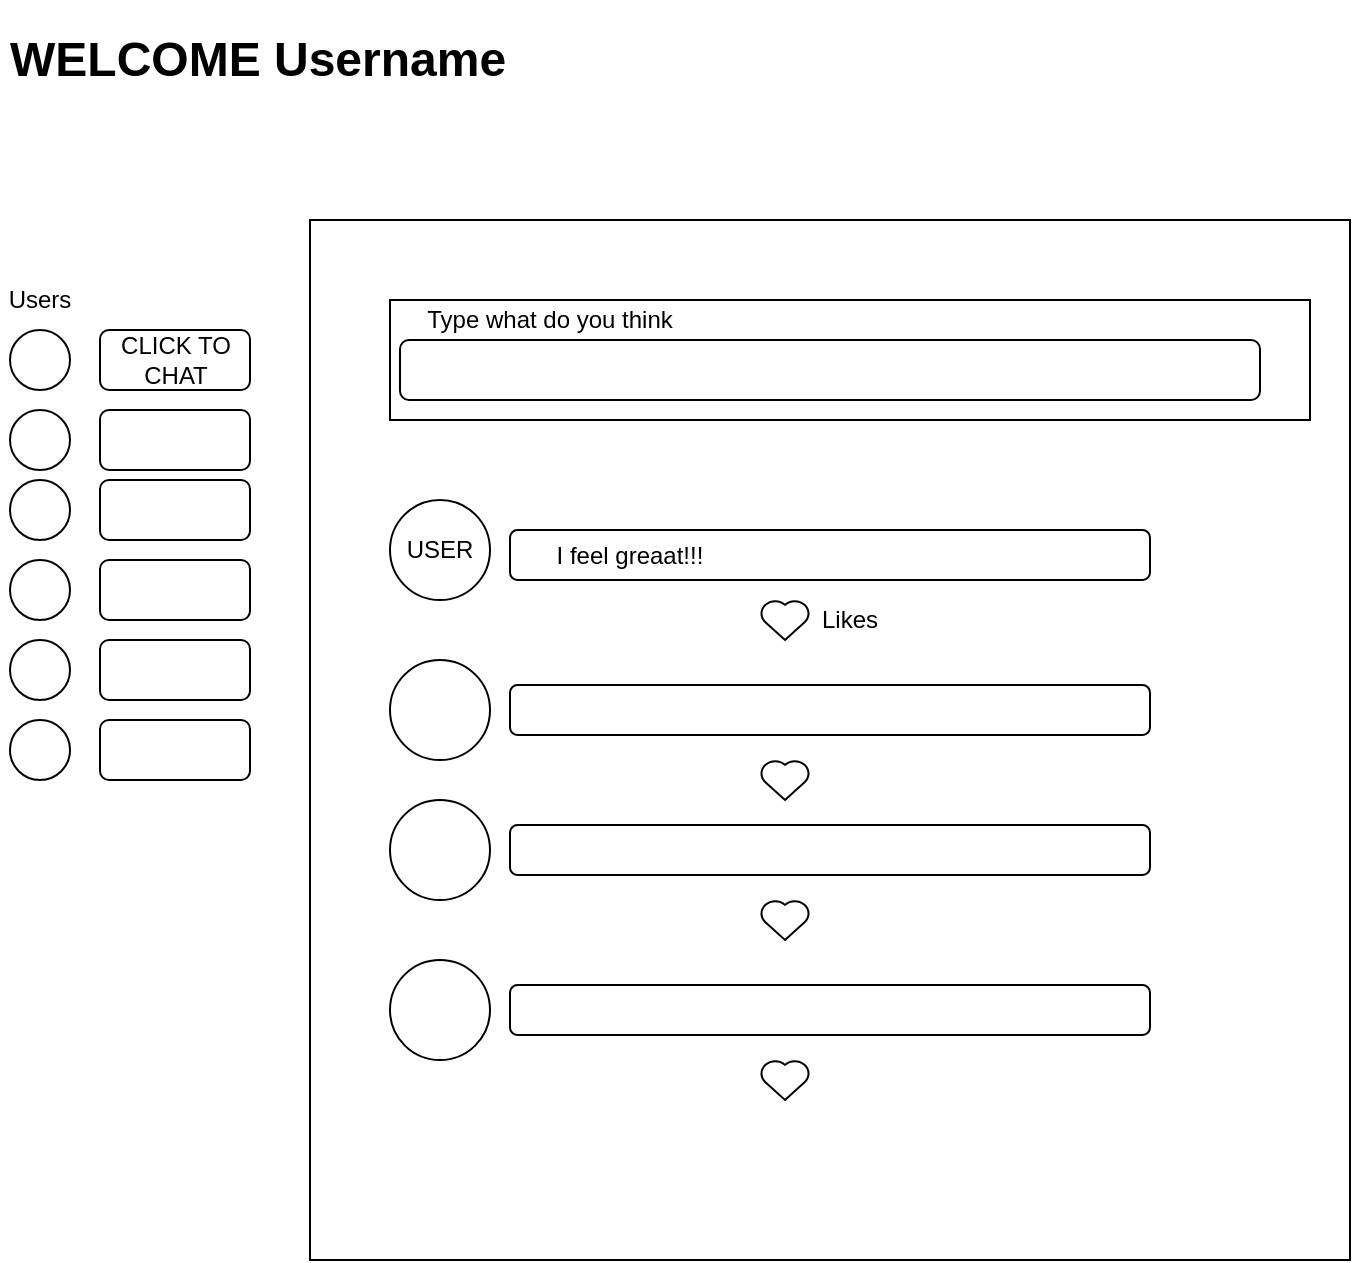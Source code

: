 <mxfile version="14.4.9" type="github">
  <diagram id="oExPun0NYCDCHldTXq9M" name="Page-1">
    <mxGraphModel dx="1038" dy="548" grid="1" gridSize="10" guides="1" tooltips="1" connect="1" arrows="1" fold="1" page="1" pageScale="1" pageWidth="827" pageHeight="1169" math="0" shadow="0">
      <root>
        <mxCell id="0" />
        <mxCell id="1" parent="0" />
        <mxCell id="j3Enmf15XqCyTin7YHNL-1" value="" style="whiteSpace=wrap;html=1;aspect=fixed;" vertex="1" parent="1">
          <mxGeometry x="160" y="120" width="520" height="520" as="geometry" />
        </mxCell>
        <mxCell id="j3Enmf15XqCyTin7YHNL-2" value="" style="rounded=0;whiteSpace=wrap;html=1;" vertex="1" parent="1">
          <mxGeometry x="200" y="160" width="460" height="60" as="geometry" />
        </mxCell>
        <mxCell id="j3Enmf15XqCyTin7YHNL-4" value="Type what do you think" style="text;html=1;strokeColor=none;fillColor=none;align=center;verticalAlign=middle;whiteSpace=wrap;rounded=0;" vertex="1" parent="1">
          <mxGeometry x="200" y="160" width="160" height="20" as="geometry" />
        </mxCell>
        <mxCell id="j3Enmf15XqCyTin7YHNL-5" value="" style="rounded=1;whiteSpace=wrap;html=1;" vertex="1" parent="1">
          <mxGeometry x="205" y="180" width="430" height="30" as="geometry" />
        </mxCell>
        <mxCell id="j3Enmf15XqCyTin7YHNL-7" value="" style="ellipse;whiteSpace=wrap;html=1;aspect=fixed;" vertex="1" parent="1">
          <mxGeometry x="200" y="260" width="50" height="50" as="geometry" />
        </mxCell>
        <mxCell id="j3Enmf15XqCyTin7YHNL-8" value="" style="ellipse;whiteSpace=wrap;html=1;aspect=fixed;" vertex="1" parent="1">
          <mxGeometry x="200" y="340" width="50" height="50" as="geometry" />
        </mxCell>
        <mxCell id="j3Enmf15XqCyTin7YHNL-13" value="" style="ellipse;whiteSpace=wrap;html=1;aspect=fixed;" vertex="1" parent="1">
          <mxGeometry x="200" y="490" width="50" height="50" as="geometry" />
        </mxCell>
        <mxCell id="j3Enmf15XqCyTin7YHNL-14" value="" style="ellipse;whiteSpace=wrap;html=1;aspect=fixed;" vertex="1" parent="1">
          <mxGeometry x="200" y="410" width="50" height="50" as="geometry" />
        </mxCell>
        <mxCell id="j3Enmf15XqCyTin7YHNL-15" value="USER" style="text;html=1;strokeColor=none;fillColor=none;align=center;verticalAlign=middle;whiteSpace=wrap;rounded=0;" vertex="1" parent="1">
          <mxGeometry x="205" y="275" width="40" height="20" as="geometry" />
        </mxCell>
        <mxCell id="j3Enmf15XqCyTin7YHNL-16" value="" style="rounded=1;whiteSpace=wrap;html=1;" vertex="1" parent="1">
          <mxGeometry x="260" y="275" width="320" height="25" as="geometry" />
        </mxCell>
        <mxCell id="j3Enmf15XqCyTin7YHNL-17" value="" style="verticalLabelPosition=bottom;verticalAlign=top;html=1;shape=mxgraph.basic.heart" vertex="1" parent="1">
          <mxGeometry x="385" y="310" width="25" height="20" as="geometry" />
        </mxCell>
        <mxCell id="j3Enmf15XqCyTin7YHNL-18" value="Likes" style="text;html=1;strokeColor=none;fillColor=none;align=center;verticalAlign=middle;whiteSpace=wrap;rounded=0;" vertex="1" parent="1">
          <mxGeometry x="410" y="310" width="40" height="20" as="geometry" />
        </mxCell>
        <mxCell id="j3Enmf15XqCyTin7YHNL-20" value="" style="rounded=1;whiteSpace=wrap;html=1;" vertex="1" parent="1">
          <mxGeometry x="260" y="352.5" width="320" height="25" as="geometry" />
        </mxCell>
        <mxCell id="j3Enmf15XqCyTin7YHNL-21" value="" style="rounded=1;whiteSpace=wrap;html=1;" vertex="1" parent="1">
          <mxGeometry x="260" y="422.5" width="320" height="25" as="geometry" />
        </mxCell>
        <mxCell id="j3Enmf15XqCyTin7YHNL-22" value="" style="rounded=1;whiteSpace=wrap;html=1;" vertex="1" parent="1">
          <mxGeometry x="260" y="502.5" width="320" height="25" as="geometry" />
        </mxCell>
        <mxCell id="j3Enmf15XqCyTin7YHNL-23" value="" style="verticalLabelPosition=bottom;verticalAlign=top;html=1;shape=mxgraph.basic.heart" vertex="1" parent="1">
          <mxGeometry x="385" y="390" width="25" height="20" as="geometry" />
        </mxCell>
        <mxCell id="j3Enmf15XqCyTin7YHNL-25" value="" style="verticalLabelPosition=bottom;verticalAlign=top;html=1;shape=mxgraph.basic.heart" vertex="1" parent="1">
          <mxGeometry x="385" y="460" width="25" height="20" as="geometry" />
        </mxCell>
        <mxCell id="j3Enmf15XqCyTin7YHNL-26" style="edgeStyle=orthogonalEdgeStyle;rounded=0;orthogonalLoop=1;jettySize=auto;html=1;exitX=0.5;exitY=1;exitDx=0;exitDy=0;exitPerimeter=0;" edge="1" parent="1" source="j3Enmf15XqCyTin7YHNL-23" target="j3Enmf15XqCyTin7YHNL-23">
          <mxGeometry relative="1" as="geometry" />
        </mxCell>
        <mxCell id="j3Enmf15XqCyTin7YHNL-28" value="" style="verticalLabelPosition=bottom;verticalAlign=top;html=1;shape=mxgraph.basic.heart" vertex="1" parent="1">
          <mxGeometry x="385" y="540" width="25" height="20" as="geometry" />
        </mxCell>
        <mxCell id="j3Enmf15XqCyTin7YHNL-31" value="I feel greaat!!!" style="text;html=1;strokeColor=none;fillColor=none;align=center;verticalAlign=middle;whiteSpace=wrap;rounded=0;" vertex="1" parent="1">
          <mxGeometry x="255" y="277.5" width="130" height="20" as="geometry" />
        </mxCell>
        <mxCell id="j3Enmf15XqCyTin7YHNL-37" value="" style="ellipse;whiteSpace=wrap;html=1;aspect=fixed;" vertex="1" parent="1">
          <mxGeometry x="10" y="175" width="30" height="30" as="geometry" />
        </mxCell>
        <mxCell id="j3Enmf15XqCyTin7YHNL-39" value="" style="ellipse;whiteSpace=wrap;html=1;aspect=fixed;" vertex="1" parent="1">
          <mxGeometry x="10" y="215" width="30" height="30" as="geometry" />
        </mxCell>
        <mxCell id="j3Enmf15XqCyTin7YHNL-40" value="" style="ellipse;whiteSpace=wrap;html=1;aspect=fixed;" vertex="1" parent="1">
          <mxGeometry x="10" y="250" width="30" height="30" as="geometry" />
        </mxCell>
        <mxCell id="j3Enmf15XqCyTin7YHNL-41" value="" style="ellipse;whiteSpace=wrap;html=1;aspect=fixed;" vertex="1" parent="1">
          <mxGeometry x="10" y="290" width="30" height="30" as="geometry" />
        </mxCell>
        <mxCell id="j3Enmf15XqCyTin7YHNL-42" value="" style="ellipse;whiteSpace=wrap;html=1;aspect=fixed;" vertex="1" parent="1">
          <mxGeometry x="10" y="330" width="30" height="30" as="geometry" />
        </mxCell>
        <mxCell id="j3Enmf15XqCyTin7YHNL-43" value="" style="ellipse;whiteSpace=wrap;html=1;aspect=fixed;" vertex="1" parent="1">
          <mxGeometry x="10" y="370" width="30" height="30" as="geometry" />
        </mxCell>
        <mxCell id="j3Enmf15XqCyTin7YHNL-46" value="Users" style="text;html=1;strokeColor=none;fillColor=none;align=center;verticalAlign=middle;whiteSpace=wrap;rounded=0;" vertex="1" parent="1">
          <mxGeometry x="5" y="150" width="40" height="20" as="geometry" />
        </mxCell>
        <mxCell id="j3Enmf15XqCyTin7YHNL-47" value="" style="rounded=1;whiteSpace=wrap;html=1;" vertex="1" parent="1">
          <mxGeometry x="55" y="175" width="75" height="30" as="geometry" />
        </mxCell>
        <mxCell id="j3Enmf15XqCyTin7YHNL-48" value="" style="rounded=1;whiteSpace=wrap;html=1;" vertex="1" parent="1">
          <mxGeometry x="55" y="215" width="75" height="30" as="geometry" />
        </mxCell>
        <mxCell id="j3Enmf15XqCyTin7YHNL-49" value="" style="rounded=1;whiteSpace=wrap;html=1;" vertex="1" parent="1">
          <mxGeometry x="55" y="250" width="75" height="30" as="geometry" />
        </mxCell>
        <mxCell id="j3Enmf15XqCyTin7YHNL-50" value="" style="rounded=1;whiteSpace=wrap;html=1;" vertex="1" parent="1">
          <mxGeometry x="55" y="290" width="75" height="30" as="geometry" />
        </mxCell>
        <mxCell id="j3Enmf15XqCyTin7YHNL-51" value="" style="rounded=1;whiteSpace=wrap;html=1;" vertex="1" parent="1">
          <mxGeometry x="55" y="330" width="75" height="30" as="geometry" />
        </mxCell>
        <mxCell id="j3Enmf15XqCyTin7YHNL-52" value="" style="rounded=1;whiteSpace=wrap;html=1;" vertex="1" parent="1">
          <mxGeometry x="55" y="370" width="75" height="30" as="geometry" />
        </mxCell>
        <mxCell id="j3Enmf15XqCyTin7YHNL-53" value="CLICK TO CHAT" style="text;html=1;strokeColor=none;fillColor=none;align=center;verticalAlign=middle;whiteSpace=wrap;rounded=0;" vertex="1" parent="1">
          <mxGeometry x="63.75" y="180" width="57.5" height="20" as="geometry" />
        </mxCell>
        <mxCell id="j3Enmf15XqCyTin7YHNL-54" value="&lt;h1&gt;WELCOME Username&lt;/h1&gt;" style="text;html=1;strokeColor=none;fillColor=none;spacing=5;spacingTop=-20;whiteSpace=wrap;overflow=hidden;rounded=0;" vertex="1" parent="1">
          <mxGeometry x="5" y="20" width="605" height="120" as="geometry" />
        </mxCell>
      </root>
    </mxGraphModel>
  </diagram>
</mxfile>
